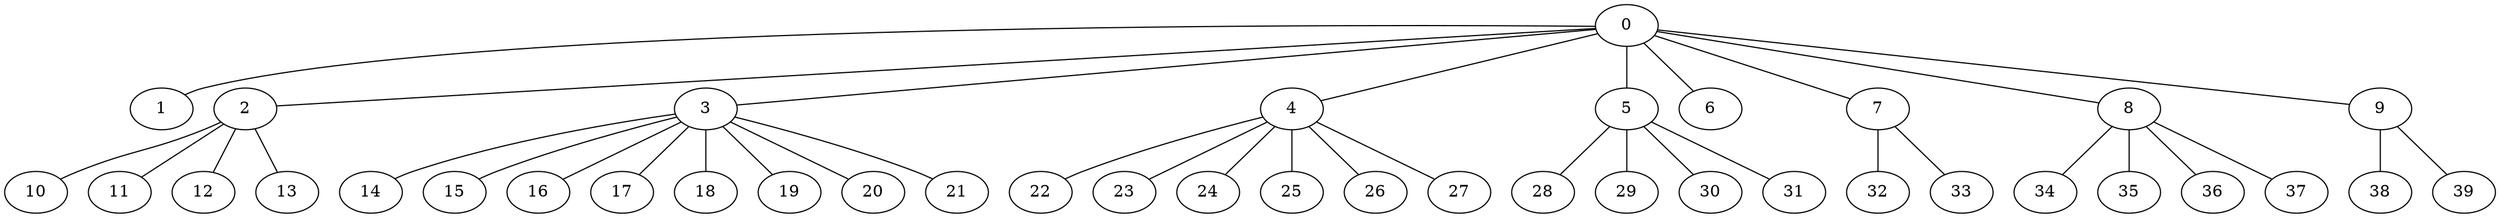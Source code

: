 
graph graphname {
    0 -- 1
0 -- 2
0 -- 3
0 -- 4
0 -- 5
0 -- 6
0 -- 7
0 -- 8
0 -- 9
2 -- 10
2 -- 11
2 -- 12
2 -- 13
3 -- 14
3 -- 15
3 -- 16
3 -- 17
3 -- 18
3 -- 19
3 -- 20
3 -- 21
4 -- 22
4 -- 23
4 -- 24
4 -- 25
4 -- 26
4 -- 27
5 -- 28
5 -- 29
5 -- 30
5 -- 31
7 -- 32
7 -- 33
8 -- 34
8 -- 35
8 -- 36
8 -- 37
9 -- 38
9 -- 39

}
